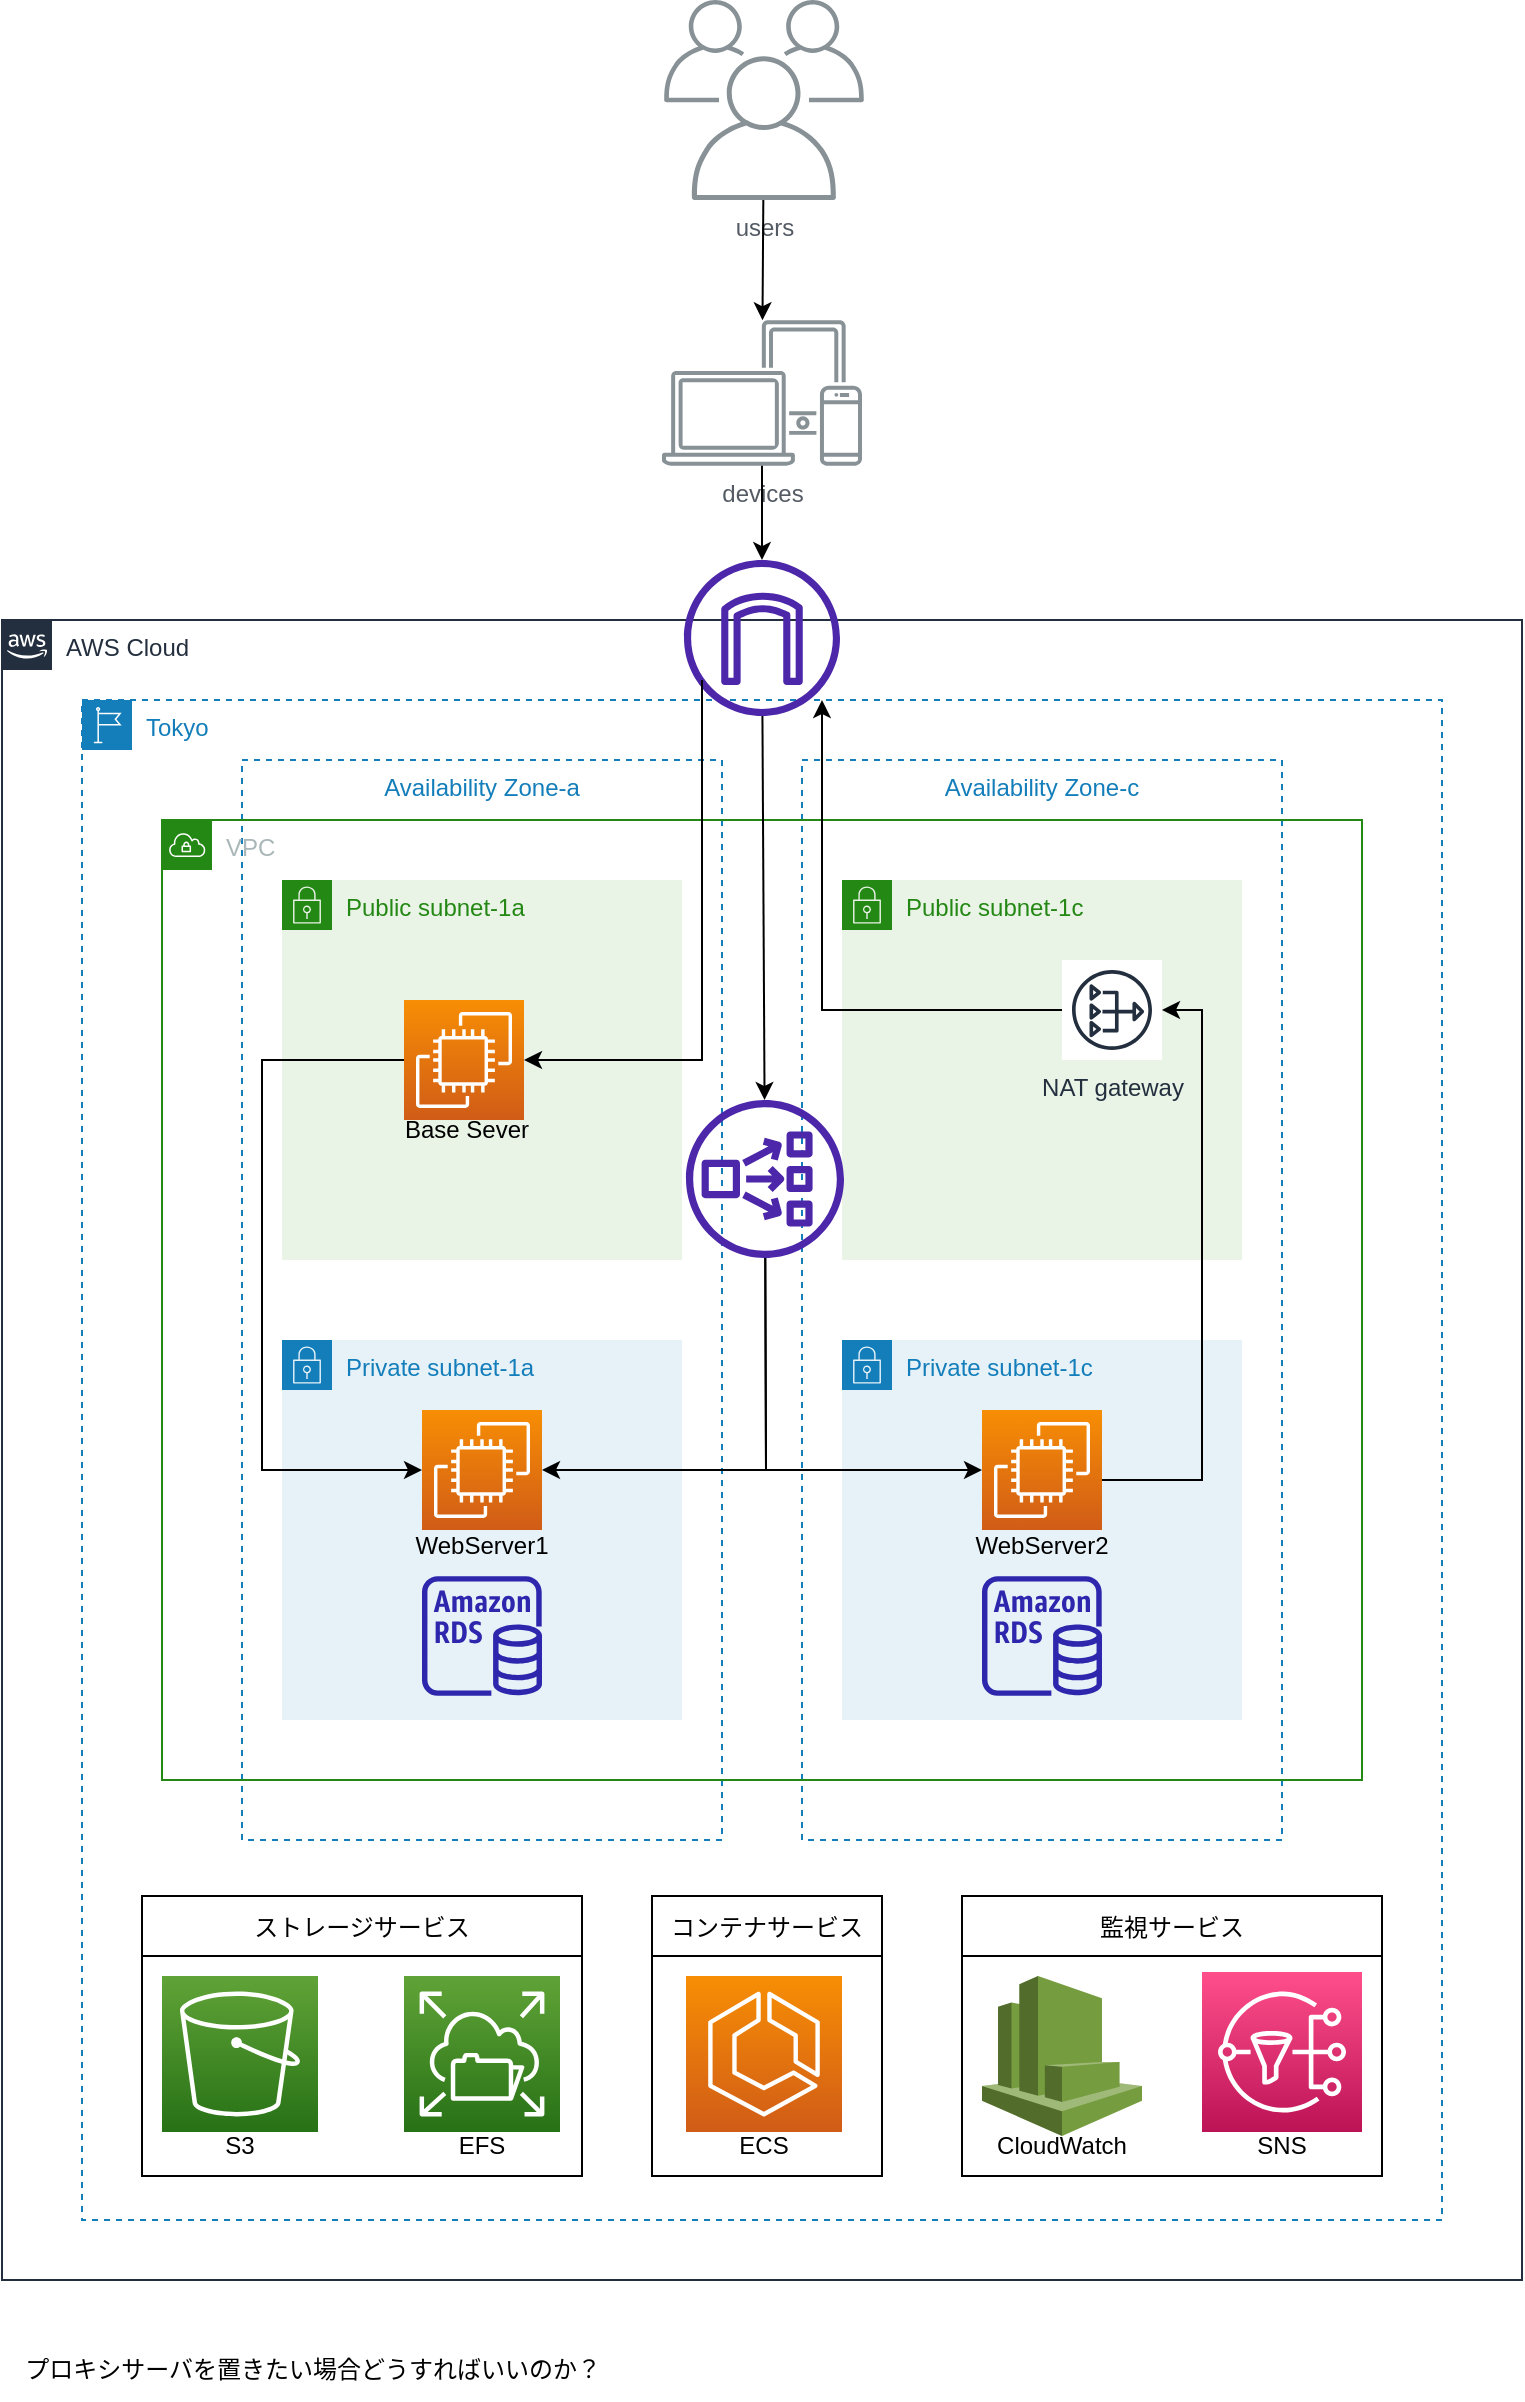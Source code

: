 <mxfile version="20.7.4" type="github">
  <diagram id="Ht1M8jgEwFfnCIfOTk4-" name="Page-1">
    <mxGraphModel dx="690" dy="1626" grid="1" gridSize="10" guides="1" tooltips="1" connect="1" arrows="1" fold="1" page="1" pageScale="1" pageWidth="827" pageHeight="1169" math="0" shadow="0">
      <root>
        <mxCell id="0" />
        <mxCell id="1" parent="0" />
        <mxCell id="wT7R8Gb02gKqp-uB0HgC-1" value="users" style="sketch=0;outlineConnect=0;gradientColor=none;fontColor=#545B64;strokeColor=none;fillColor=#879196;dashed=0;verticalLabelPosition=bottom;verticalAlign=top;align=center;html=1;fontSize=12;fontStyle=0;aspect=fixed;shape=mxgraph.aws4.illustration_users;pointerEvents=1" vertex="1" parent="1">
          <mxGeometry x="371" y="-150" width="100" height="100" as="geometry" />
        </mxCell>
        <mxCell id="wT7R8Gb02gKqp-uB0HgC-2" value="devices" style="sketch=0;outlineConnect=0;gradientColor=none;fontColor=#545B64;strokeColor=none;fillColor=#879196;dashed=0;verticalLabelPosition=bottom;verticalAlign=top;align=center;html=1;fontSize=12;fontStyle=0;aspect=fixed;shape=mxgraph.aws4.illustration_devices;pointerEvents=1" vertex="1" parent="1">
          <mxGeometry x="370" y="10" width="100" height="73" as="geometry" />
        </mxCell>
        <mxCell id="wT7R8Gb02gKqp-uB0HgC-3" value="AWS Cloud" style="points=[[0,0],[0.25,0],[0.5,0],[0.75,0],[1,0],[1,0.25],[1,0.5],[1,0.75],[1,1],[0.75,1],[0.5,1],[0.25,1],[0,1],[0,0.75],[0,0.5],[0,0.25]];outlineConnect=0;gradientColor=none;html=1;whiteSpace=wrap;fontSize=12;fontStyle=0;container=1;pointerEvents=0;collapsible=0;recursiveResize=0;shape=mxgraph.aws4.group;grIcon=mxgraph.aws4.group_aws_cloud_alt;strokeColor=#232F3E;fillColor=none;verticalAlign=top;align=left;spacingLeft=30;fontColor=#232F3E;dashed=0;" vertex="1" parent="1">
          <mxGeometry x="40" y="160" width="760" height="830" as="geometry" />
        </mxCell>
        <mxCell id="wT7R8Gb02gKqp-uB0HgC-4" value="Tokyo" style="points=[[0,0],[0.25,0],[0.5,0],[0.75,0],[1,0],[1,0.25],[1,0.5],[1,0.75],[1,1],[0.75,1],[0.5,1],[0.25,1],[0,1],[0,0.75],[0,0.5],[0,0.25]];outlineConnect=0;gradientColor=none;html=1;whiteSpace=wrap;fontSize=12;fontStyle=0;container=1;pointerEvents=0;collapsible=0;recursiveResize=0;shape=mxgraph.aws4.group;grIcon=mxgraph.aws4.group_region;strokeColor=#147EBA;fillColor=none;verticalAlign=top;align=left;spacingLeft=30;fontColor=#147EBA;dashed=1;" vertex="1" parent="wT7R8Gb02gKqp-uB0HgC-3">
          <mxGeometry x="40" y="40" width="680" height="760" as="geometry" />
        </mxCell>
        <mxCell id="wT7R8Gb02gKqp-uB0HgC-8" value="Availability Zone-c" style="fillColor=none;strokeColor=#147EBA;dashed=1;verticalAlign=top;fontStyle=0;fontColor=#147EBA;" vertex="1" parent="wT7R8Gb02gKqp-uB0HgC-4">
          <mxGeometry x="360" y="30" width="240" height="540" as="geometry" />
        </mxCell>
        <mxCell id="wT7R8Gb02gKqp-uB0HgC-5" value="Availability Zone-a" style="fillColor=none;strokeColor=#147EBA;dashed=1;verticalAlign=top;fontStyle=0;fontColor=#147EBA;" vertex="1" parent="wT7R8Gb02gKqp-uB0HgC-4">
          <mxGeometry x="80" y="30" width="240" height="540" as="geometry" />
        </mxCell>
        <mxCell id="wT7R8Gb02gKqp-uB0HgC-7" value="VPC" style="points=[[0,0],[0.25,0],[0.5,0],[0.75,0],[1,0],[1,0.25],[1,0.5],[1,0.75],[1,1],[0.75,1],[0.5,1],[0.25,1],[0,1],[0,0.75],[0,0.5],[0,0.25]];outlineConnect=0;gradientColor=none;html=1;whiteSpace=wrap;fontSize=12;fontStyle=0;container=1;pointerEvents=0;collapsible=0;recursiveResize=0;shape=mxgraph.aws4.group;grIcon=mxgraph.aws4.group_vpc;strokeColor=#248814;fillColor=none;verticalAlign=top;align=left;spacingLeft=30;fontColor=#AAB7B8;dashed=0;" vertex="1" parent="wT7R8Gb02gKqp-uB0HgC-4">
          <mxGeometry x="40" y="60" width="600" height="480" as="geometry" />
        </mxCell>
        <mxCell id="wT7R8Gb02gKqp-uB0HgC-10" value="Public subnet-1a" style="points=[[0,0],[0.25,0],[0.5,0],[0.75,0],[1,0],[1,0.25],[1,0.5],[1,0.75],[1,1],[0.75,1],[0.5,1],[0.25,1],[0,1],[0,0.75],[0,0.5],[0,0.25]];outlineConnect=0;gradientColor=none;html=1;whiteSpace=wrap;fontSize=12;fontStyle=0;container=1;pointerEvents=0;collapsible=0;recursiveResize=0;shape=mxgraph.aws4.group;grIcon=mxgraph.aws4.group_security_group;grStroke=0;strokeColor=#248814;fillColor=#E9F3E6;verticalAlign=top;align=left;spacingLeft=30;fontColor=#248814;dashed=0;" vertex="1" parent="wT7R8Gb02gKqp-uB0HgC-7">
          <mxGeometry x="60" y="30" width="200" height="190" as="geometry" />
        </mxCell>
        <mxCell id="wT7R8Gb02gKqp-uB0HgC-139" value="Base Sever" style="text;strokeColor=none;align=center;fillColor=none;html=1;verticalAlign=middle;whiteSpace=wrap;rounded=0;" vertex="1" parent="wT7R8Gb02gKqp-uB0HgC-10">
          <mxGeometry x="58" y="110" width="69" height="30" as="geometry" />
        </mxCell>
        <mxCell id="wT7R8Gb02gKqp-uB0HgC-11" value="Public subnet-1c" style="points=[[0,0],[0.25,0],[0.5,0],[0.75,0],[1,0],[1,0.25],[1,0.5],[1,0.75],[1,1],[0.75,1],[0.5,1],[0.25,1],[0,1],[0,0.75],[0,0.5],[0,0.25]];outlineConnect=0;gradientColor=none;html=1;whiteSpace=wrap;fontSize=12;fontStyle=0;container=1;pointerEvents=0;collapsible=0;recursiveResize=0;shape=mxgraph.aws4.group;grIcon=mxgraph.aws4.group_security_group;grStroke=0;strokeColor=#248814;fillColor=#E9F3E6;verticalAlign=top;align=left;spacingLeft=30;fontColor=#248814;dashed=0;" vertex="1" parent="wT7R8Gb02gKqp-uB0HgC-7">
          <mxGeometry x="340" y="30" width="200" height="190" as="geometry" />
        </mxCell>
        <mxCell id="wT7R8Gb02gKqp-uB0HgC-12" value="Private subnet-1c" style="points=[[0,0],[0.25,0],[0.5,0],[0.75,0],[1,0],[1,0.25],[1,0.5],[1,0.75],[1,1],[0.75,1],[0.5,1],[0.25,1],[0,1],[0,0.75],[0,0.5],[0,0.25]];outlineConnect=0;gradientColor=none;html=1;whiteSpace=wrap;fontSize=12;fontStyle=0;container=1;pointerEvents=0;collapsible=0;recursiveResize=0;shape=mxgraph.aws4.group;grIcon=mxgraph.aws4.group_security_group;grStroke=0;strokeColor=#147EBA;fillColor=#E6F2F8;verticalAlign=top;align=left;spacingLeft=30;fontColor=#147EBA;dashed=0;" vertex="1" parent="wT7R8Gb02gKqp-uB0HgC-4">
          <mxGeometry x="380" y="320" width="200" height="190" as="geometry" />
        </mxCell>
        <mxCell id="wT7R8Gb02gKqp-uB0HgC-33" value="" style="sketch=0;points=[[0,0,0],[0.25,0,0],[0.5,0,0],[0.75,0,0],[1,0,0],[0,1,0],[0.25,1,0],[0.5,1,0],[0.75,1,0],[1,1,0],[0,0.25,0],[0,0.5,0],[0,0.75,0],[1,0.25,0],[1,0.5,0],[1,0.75,0]];outlineConnect=0;fontColor=#232F3E;gradientColor=#F78E04;gradientDirection=north;fillColor=#D05C17;strokeColor=#ffffff;dashed=0;verticalLabelPosition=bottom;verticalAlign=top;align=center;html=1;fontSize=12;fontStyle=0;aspect=fixed;shape=mxgraph.aws4.resourceIcon;resIcon=mxgraph.aws4.ec2;" vertex="1" parent="wT7R8Gb02gKqp-uB0HgC-12">
          <mxGeometry x="70" y="35" width="60" height="60" as="geometry" />
        </mxCell>
        <mxCell id="wT7R8Gb02gKqp-uB0HgC-15" value="Private subnet-1a" style="points=[[0,0],[0.25,0],[0.5,0],[0.75,0],[1,0],[1,0.25],[1,0.5],[1,0.75],[1,1],[0.75,1],[0.5,1],[0.25,1],[0,1],[0,0.75],[0,0.5],[0,0.25]];outlineConnect=0;gradientColor=none;html=1;whiteSpace=wrap;fontSize=12;fontStyle=0;container=1;pointerEvents=0;collapsible=0;recursiveResize=0;shape=mxgraph.aws4.group;grIcon=mxgraph.aws4.group_security_group;grStroke=0;strokeColor=#147EBA;fillColor=#E6F2F8;verticalAlign=top;align=left;spacingLeft=30;fontColor=#147EBA;dashed=0;" vertex="1" parent="wT7R8Gb02gKqp-uB0HgC-4">
          <mxGeometry x="100" y="320" width="200" height="190" as="geometry" />
        </mxCell>
        <mxCell id="wT7R8Gb02gKqp-uB0HgC-32" value="" style="sketch=0;outlineConnect=0;fontColor=#232F3E;gradientColor=none;fillColor=#2E27AD;strokeColor=none;dashed=0;verticalLabelPosition=bottom;verticalAlign=top;align=center;html=1;fontSize=12;fontStyle=0;aspect=fixed;pointerEvents=1;shape=mxgraph.aws4.rds_instance;" vertex="1" parent="wT7R8Gb02gKqp-uB0HgC-15">
          <mxGeometry x="70" y="118" width="60" height="60" as="geometry" />
        </mxCell>
        <mxCell id="wT7R8Gb02gKqp-uB0HgC-20" value="" style="sketch=0;points=[[0,0,0],[0.25,0,0],[0.5,0,0],[0.75,0,0],[1,0,0],[0,1,0],[0.25,1,0],[0.5,1,0],[0.75,1,0],[1,1,0],[0,0.25,0],[0,0.5,0],[0,0.75,0],[1,0.25,0],[1,0.5,0],[1,0.75,0]];outlineConnect=0;fontColor=#232F3E;gradientColor=#F78E04;gradientDirection=north;fillColor=#D05C17;strokeColor=#ffffff;dashed=0;verticalLabelPosition=bottom;verticalAlign=top;align=center;html=1;fontSize=12;fontStyle=0;aspect=fixed;shape=mxgraph.aws4.resourceIcon;resIcon=mxgraph.aws4.ec2;" vertex="1" parent="wT7R8Gb02gKqp-uB0HgC-4">
          <mxGeometry x="161" y="150" width="60" height="60" as="geometry" />
        </mxCell>
        <mxCell id="wT7R8Gb02gKqp-uB0HgC-21" value="" style="sketch=0;points=[[0,0,0],[0.25,0,0],[0.5,0,0],[0.75,0,0],[1,0,0],[0,1,0],[0.25,1,0],[0.5,1,0],[0.75,1,0],[1,1,0],[0,0.25,0],[0,0.5,0],[0,0.75,0],[1,0.25,0],[1,0.5,0],[1,0.75,0]];outlineConnect=0;fontColor=#232F3E;gradientColor=#F78E04;gradientDirection=north;fillColor=#D05C17;strokeColor=#ffffff;dashed=0;verticalLabelPosition=bottom;verticalAlign=top;align=center;html=1;fontSize=12;fontStyle=0;aspect=fixed;shape=mxgraph.aws4.resourceIcon;resIcon=mxgraph.aws4.ec2;" vertex="1" parent="wT7R8Gb02gKqp-uB0HgC-4">
          <mxGeometry x="170" y="355" width="60" height="60" as="geometry" />
        </mxCell>
        <mxCell id="wT7R8Gb02gKqp-uB0HgC-24" value="" style="sketch=0;points=[[0,0,0],[0.25,0,0],[0.5,0,0],[0.75,0,0],[1,0,0],[0,1,0],[0.25,1,0],[0.5,1,0],[0.75,1,0],[1,1,0],[0,0.25,0],[0,0.5,0],[0,0.75,0],[1,0.25,0],[1,0.5,0],[1,0.75,0]];outlineConnect=0;fontColor=#232F3E;gradientColor=#60A337;gradientDirection=north;fillColor=#277116;strokeColor=#ffffff;dashed=0;verticalLabelPosition=bottom;verticalAlign=top;align=center;html=1;fontSize=12;fontStyle=0;aspect=fixed;shape=mxgraph.aws4.resourceIcon;resIcon=mxgraph.aws4.s3;" vertex="1" parent="wT7R8Gb02gKqp-uB0HgC-4">
          <mxGeometry x="40" y="638" width="78" height="78" as="geometry" />
        </mxCell>
        <mxCell id="wT7R8Gb02gKqp-uB0HgC-26" value="" style="sketch=0;points=[[0,0,0],[0.25,0,0],[0.5,0,0],[0.75,0,0],[1,0,0],[0,1,0],[0.25,1,0],[0.5,1,0],[0.75,1,0],[1,1,0],[0,0.25,0],[0,0.5,0],[0,0.75,0],[1,0.25,0],[1,0.5,0],[1,0.75,0]];outlineConnect=0;fontColor=#232F3E;gradientColor=#60A337;gradientDirection=north;fillColor=#277116;strokeColor=#ffffff;dashed=0;verticalLabelPosition=bottom;verticalAlign=top;align=center;html=1;fontSize=12;fontStyle=0;aspect=fixed;shape=mxgraph.aws4.resourceIcon;resIcon=mxgraph.aws4.elastic_file_system;" vertex="1" parent="wT7R8Gb02gKqp-uB0HgC-4">
          <mxGeometry x="161" y="638" width="78" height="78" as="geometry" />
        </mxCell>
        <mxCell id="wT7R8Gb02gKqp-uB0HgC-29" value="NAT gateway" style="sketch=0;outlineConnect=0;fontColor=#232F3E;gradientColor=none;strokeColor=#232F3E;fillColor=#ffffff;dashed=0;verticalLabelPosition=bottom;verticalAlign=top;align=center;html=1;fontSize=12;fontStyle=0;aspect=fixed;shape=mxgraph.aws4.resourceIcon;resIcon=mxgraph.aws4.nat_gateway;" vertex="1" parent="wT7R8Gb02gKqp-uB0HgC-4">
          <mxGeometry x="490" y="130" width="50" height="50" as="geometry" />
        </mxCell>
        <mxCell id="wT7R8Gb02gKqp-uB0HgC-31" value="" style="sketch=0;points=[[0,0,0],[0.25,0,0],[0.5,0,0],[0.75,0,0],[1,0,0],[0,1,0],[0.25,1,0],[0.5,1,0],[0.75,1,0],[1,1,0],[0,0.25,0],[0,0.5,0],[0,0.75,0],[1,0.25,0],[1,0.5,0],[1,0.75,0]];outlineConnect=0;fontColor=#232F3E;gradientColor=#F78E04;gradientDirection=north;fillColor=#D05C17;strokeColor=#ffffff;dashed=0;verticalLabelPosition=bottom;verticalAlign=top;align=center;html=1;fontSize=12;fontStyle=0;aspect=fixed;shape=mxgraph.aws4.resourceIcon;resIcon=mxgraph.aws4.ecs;" vertex="1" parent="wT7R8Gb02gKqp-uB0HgC-4">
          <mxGeometry x="302" y="638" width="78" height="78" as="geometry" />
        </mxCell>
        <mxCell id="wT7R8Gb02gKqp-uB0HgC-23" value="" style="sketch=0;outlineConnect=0;fontColor=#232F3E;gradientColor=none;fillColor=#2E27AD;strokeColor=none;dashed=0;verticalLabelPosition=bottom;verticalAlign=top;align=center;html=1;fontSize=12;fontStyle=0;aspect=fixed;pointerEvents=1;shape=mxgraph.aws4.rds_instance;" vertex="1" parent="wT7R8Gb02gKqp-uB0HgC-4">
          <mxGeometry x="450" y="438" width="60" height="60" as="geometry" />
        </mxCell>
        <mxCell id="wT7R8Gb02gKqp-uB0HgC-73" value="ストレージサービス" style="shape=table;startSize=30;container=1;collapsible=0;childLayout=tableLayout;" vertex="1" parent="wT7R8Gb02gKqp-uB0HgC-4">
          <mxGeometry x="30" y="598" width="220" height="140" as="geometry" />
        </mxCell>
        <mxCell id="wT7R8Gb02gKqp-uB0HgC-74" value="" style="shape=tableRow;horizontal=0;startSize=0;swimlaneHead=0;swimlaneBody=0;top=0;left=0;bottom=0;right=0;collapsible=0;dropTarget=0;fillColor=none;points=[[0,0.5],[1,0.5]];portConstraint=eastwest;" vertex="1" parent="wT7R8Gb02gKqp-uB0HgC-73">
          <mxGeometry y="30" width="220" height="110" as="geometry" />
        </mxCell>
        <mxCell id="wT7R8Gb02gKqp-uB0HgC-75" value="" style="shape=partialRectangle;html=1;whiteSpace=wrap;connectable=0;overflow=hidden;fillColor=none;top=0;left=0;bottom=0;right=0;pointerEvents=1;" vertex="1" parent="wT7R8Gb02gKqp-uB0HgC-74">
          <mxGeometry width="220" height="110" as="geometry">
            <mxRectangle width="220" height="110" as="alternateBounds" />
          </mxGeometry>
        </mxCell>
        <mxCell id="wT7R8Gb02gKqp-uB0HgC-76" value="S3" style="text;strokeColor=none;align=center;fillColor=none;html=1;verticalAlign=middle;whiteSpace=wrap;rounded=0;" vertex="1" parent="wT7R8Gb02gKqp-uB0HgC-4">
          <mxGeometry x="49" y="708" width="60" height="30" as="geometry" />
        </mxCell>
        <mxCell id="wT7R8Gb02gKqp-uB0HgC-77" value="EFS" style="text;strokeColor=none;align=center;fillColor=none;html=1;verticalAlign=middle;whiteSpace=wrap;rounded=0;" vertex="1" parent="wT7R8Gb02gKqp-uB0HgC-4">
          <mxGeometry x="170" y="708" width="60" height="30" as="geometry" />
        </mxCell>
        <mxCell id="wT7R8Gb02gKqp-uB0HgC-83" value="" style="outlineConnect=0;dashed=0;verticalLabelPosition=bottom;verticalAlign=top;align=center;html=1;shape=mxgraph.aws3.cloudwatch;fillColor=#759C3E;gradientColor=none;" vertex="1" parent="wT7R8Gb02gKqp-uB0HgC-4">
          <mxGeometry x="450" y="638" width="80" height="80" as="geometry" />
        </mxCell>
        <mxCell id="wT7R8Gb02gKqp-uB0HgC-84" value="" style="sketch=0;points=[[0,0,0],[0.25,0,0],[0.5,0,0],[0.75,0,0],[1,0,0],[0,1,0],[0.25,1,0],[0.5,1,0],[0.75,1,0],[1,1,0],[0,0.25,0],[0,0.5,0],[0,0.75,0],[1,0.25,0],[1,0.5,0],[1,0.75,0]];outlineConnect=0;fontColor=#232F3E;gradientColor=#FF4F8B;gradientDirection=north;fillColor=#BC1356;strokeColor=#ffffff;dashed=0;verticalLabelPosition=bottom;verticalAlign=top;align=center;html=1;fontSize=12;fontStyle=0;aspect=fixed;shape=mxgraph.aws4.resourceIcon;resIcon=mxgraph.aws4.sns;" vertex="1" parent="wT7R8Gb02gKqp-uB0HgC-4">
          <mxGeometry x="560" y="636" width="80" height="80" as="geometry" />
        </mxCell>
        <mxCell id="wT7R8Gb02gKqp-uB0HgC-85" value="監視サービス" style="shape=table;startSize=30;container=1;collapsible=0;childLayout=tableLayout;" vertex="1" parent="wT7R8Gb02gKqp-uB0HgC-4">
          <mxGeometry x="440" y="598" width="210" height="140" as="geometry" />
        </mxCell>
        <mxCell id="wT7R8Gb02gKqp-uB0HgC-86" value="" style="shape=tableRow;horizontal=0;startSize=0;swimlaneHead=0;swimlaneBody=0;top=0;left=0;bottom=0;right=0;collapsible=0;dropTarget=0;fillColor=none;points=[[0,0.5],[1,0.5]];portConstraint=eastwest;" vertex="1" parent="wT7R8Gb02gKqp-uB0HgC-85">
          <mxGeometry y="30" width="210" height="110" as="geometry" />
        </mxCell>
        <mxCell id="wT7R8Gb02gKqp-uB0HgC-87" value="" style="shape=partialRectangle;html=1;whiteSpace=wrap;connectable=0;overflow=hidden;fillColor=none;top=0;left=0;bottom=0;right=0;pointerEvents=1;" vertex="1" parent="wT7R8Gb02gKqp-uB0HgC-86">
          <mxGeometry width="210" height="110" as="geometry">
            <mxRectangle width="210" height="110" as="alternateBounds" />
          </mxGeometry>
        </mxCell>
        <mxCell id="wT7R8Gb02gKqp-uB0HgC-88" value="" style="edgeStyle=none;orthogonalLoop=1;jettySize=auto;html=1;rounded=0;exitX=1;exitY=0.5;exitDx=0;exitDy=0;exitPerimeter=0;startArrow=classic;startFill=1;endArrow=none;endFill=0;" edge="1" parent="wT7R8Gb02gKqp-uB0HgC-4" source="wT7R8Gb02gKqp-uB0HgC-21" target="wT7R8Gb02gKqp-uB0HgC-34">
          <mxGeometry width="80" relative="1" as="geometry">
            <mxPoint x="230" y="340" as="sourcePoint" />
            <mxPoint x="320" y="340" as="targetPoint" />
            <Array as="points">
              <mxPoint x="342" y="385" />
            </Array>
          </mxGeometry>
        </mxCell>
        <mxCell id="wT7R8Gb02gKqp-uB0HgC-89" value="" style="edgeStyle=none;orthogonalLoop=1;jettySize=auto;html=1;rounded=0;startArrow=classic;startFill=1;endArrow=none;endFill=0;exitX=0;exitY=0.5;exitDx=0;exitDy=0;exitPerimeter=0;" edge="1" parent="wT7R8Gb02gKqp-uB0HgC-4" source="wT7R8Gb02gKqp-uB0HgC-33" target="wT7R8Gb02gKqp-uB0HgC-34">
          <mxGeometry width="80" relative="1" as="geometry">
            <mxPoint x="230" y="340" as="sourcePoint" />
            <mxPoint x="310" y="340" as="targetPoint" />
            <Array as="points">
              <mxPoint x="342" y="385" />
            </Array>
          </mxGeometry>
        </mxCell>
        <mxCell id="wT7R8Gb02gKqp-uB0HgC-90" value="CloudWatch" style="text;strokeColor=none;align=center;fillColor=none;html=1;verticalAlign=middle;whiteSpace=wrap;rounded=0;" vertex="1" parent="wT7R8Gb02gKqp-uB0HgC-4">
          <mxGeometry x="460" y="708" width="60" height="30" as="geometry" />
        </mxCell>
        <mxCell id="wT7R8Gb02gKqp-uB0HgC-92" value="SNS" style="text;strokeColor=none;align=center;fillColor=none;html=1;verticalAlign=middle;whiteSpace=wrap;rounded=0;" vertex="1" parent="wT7R8Gb02gKqp-uB0HgC-4">
          <mxGeometry x="570" y="708" width="60" height="30" as="geometry" />
        </mxCell>
        <mxCell id="wT7R8Gb02gKqp-uB0HgC-34" value="" style="sketch=0;outlineConnect=0;fontColor=#232F3E;gradientColor=none;fillColor=#4D27AA;strokeColor=none;dashed=0;verticalLabelPosition=bottom;verticalAlign=top;align=center;html=1;fontSize=12;fontStyle=0;aspect=fixed;pointerEvents=1;shape=mxgraph.aws4.network_load_balancer;" vertex="1" parent="wT7R8Gb02gKqp-uB0HgC-4">
          <mxGeometry x="302" y="200" width="79" height="79" as="geometry" />
        </mxCell>
        <mxCell id="wT7R8Gb02gKqp-uB0HgC-97" value="" style="edgeStyle=none;orthogonalLoop=1;jettySize=auto;html=1;rounded=0;startArrow=classic;startFill=1;endArrow=none;endFill=0;entryX=1;entryY=0.5;entryDx=0;entryDy=0;entryPerimeter=0;exitX=1;exitY=0.4;exitDx=0;exitDy=0;exitPerimeter=0;" edge="1" parent="wT7R8Gb02gKqp-uB0HgC-4">
          <mxGeometry width="80" relative="1" as="geometry">
            <mxPoint x="540" y="155" as="sourcePoint" />
            <mxPoint x="510" y="390" as="targetPoint" />
            <Array as="points">
              <mxPoint x="560" y="155" />
              <mxPoint x="560" y="390" />
            </Array>
          </mxGeometry>
        </mxCell>
        <mxCell id="wT7R8Gb02gKqp-uB0HgC-98" value="" style="edgeStyle=none;orthogonalLoop=1;jettySize=auto;html=1;rounded=0;startArrow=classic;startFill=1;endArrow=none;endFill=0;" edge="1" parent="wT7R8Gb02gKqp-uB0HgC-4" source="wT7R8Gb02gKqp-uB0HgC-4" target="wT7R8Gb02gKqp-uB0HgC-29">
          <mxGeometry x="0.155" y="-21" width="80" relative="1" as="geometry">
            <mxPoint x="380" y="40" as="sourcePoint" />
            <mxPoint x="420" y="230" as="targetPoint" />
            <Array as="points">
              <mxPoint x="370" />
              <mxPoint x="370" y="50" />
              <mxPoint x="370" y="155" />
            </Array>
            <mxPoint x="-21" y="-16" as="offset" />
          </mxGeometry>
        </mxCell>
        <mxCell id="wT7R8Gb02gKqp-uB0HgC-99" value="" style="edgeStyle=none;orthogonalLoop=1;jettySize=auto;html=1;rounded=0;startArrow=classic;startFill=1;endArrow=none;endFill=0;exitX=0;exitY=0.5;exitDx=0;exitDy=0;exitPerimeter=0;entryX=0;entryY=0.5;entryDx=0;entryDy=0;entryPerimeter=0;" edge="1" parent="wT7R8Gb02gKqp-uB0HgC-4" source="wT7R8Gb02gKqp-uB0HgC-21" target="wT7R8Gb02gKqp-uB0HgC-20">
          <mxGeometry width="80" relative="1" as="geometry">
            <mxPoint x="340" y="230" as="sourcePoint" />
            <mxPoint x="420" y="230" as="targetPoint" />
            <Array as="points">
              <mxPoint x="90" y="385" />
              <mxPoint x="90" y="180" />
            </Array>
          </mxGeometry>
        </mxCell>
        <mxCell id="wT7R8Gb02gKqp-uB0HgC-100" value="WebServer1" style="text;strokeColor=none;align=center;fillColor=none;html=1;verticalAlign=middle;whiteSpace=wrap;rounded=0;" vertex="1" parent="wT7R8Gb02gKqp-uB0HgC-4">
          <mxGeometry x="170" y="408" width="60" height="30" as="geometry" />
        </mxCell>
        <mxCell id="wT7R8Gb02gKqp-uB0HgC-101" value="WebServer2" style="text;strokeColor=none;align=center;fillColor=none;html=1;verticalAlign=middle;whiteSpace=wrap;rounded=0;" vertex="1" parent="wT7R8Gb02gKqp-uB0HgC-4">
          <mxGeometry x="450" y="408" width="60" height="30" as="geometry" />
        </mxCell>
        <mxCell id="wT7R8Gb02gKqp-uB0HgC-18" value="" style="edgeStyle=none;orthogonalLoop=1;jettySize=auto;html=1;rounded=0;" edge="1" parent="1" source="wT7R8Gb02gKqp-uB0HgC-1" target="wT7R8Gb02gKqp-uB0HgC-2">
          <mxGeometry width="80" relative="1" as="geometry">
            <mxPoint x="463" y="-20" as="sourcePoint" />
            <mxPoint x="410" y="40" as="targetPoint" />
            <Array as="points" />
          </mxGeometry>
        </mxCell>
        <mxCell id="wT7R8Gb02gKqp-uB0HgC-19" value="" style="edgeStyle=none;orthogonalLoop=1;jettySize=auto;html=1;rounded=0;" edge="1" parent="1" source="wT7R8Gb02gKqp-uB0HgC-2" target="wT7R8Gb02gKqp-uB0HgC-36">
          <mxGeometry width="80" relative="1" as="geometry">
            <mxPoint x="410" y="130" as="sourcePoint" />
            <mxPoint x="420" y="140" as="targetPoint" />
            <Array as="points" />
          </mxGeometry>
        </mxCell>
        <mxCell id="wT7R8Gb02gKqp-uB0HgC-36" value="" style="sketch=0;outlineConnect=0;fontColor=#232F3E;gradientColor=none;fillColor=#4D27AA;strokeColor=none;dashed=0;verticalLabelPosition=bottom;verticalAlign=top;align=center;html=1;fontSize=12;fontStyle=0;aspect=fixed;pointerEvents=1;shape=mxgraph.aws4.internet_gateway;" vertex="1" parent="1">
          <mxGeometry x="381" y="130" width="78" height="78" as="geometry" />
        </mxCell>
        <mxCell id="wT7R8Gb02gKqp-uB0HgC-35" value="" style="edgeStyle=none;orthogonalLoop=1;jettySize=auto;html=1;rounded=0;" edge="1" parent="1" source="wT7R8Gb02gKqp-uB0HgC-36" target="wT7R8Gb02gKqp-uB0HgC-34">
          <mxGeometry width="80" relative="1" as="geometry">
            <mxPoint x="414.857" y="200" as="sourcePoint" />
            <mxPoint x="490" y="510" as="targetPoint" />
            <Array as="points" />
          </mxGeometry>
        </mxCell>
        <mxCell id="wT7R8Gb02gKqp-uB0HgC-78" value="コンテナサービス" style="shape=table;startSize=30;container=1;collapsible=0;childLayout=tableLayout;" vertex="1" parent="1">
          <mxGeometry x="365" y="798" width="115" height="140" as="geometry" />
        </mxCell>
        <mxCell id="wT7R8Gb02gKqp-uB0HgC-79" value="" style="shape=tableRow;horizontal=0;startSize=0;swimlaneHead=0;swimlaneBody=0;top=0;left=0;bottom=0;right=0;collapsible=0;dropTarget=0;fillColor=none;points=[[0,0.5],[1,0.5]];portConstraint=eastwest;" vertex="1" parent="wT7R8Gb02gKqp-uB0HgC-78">
          <mxGeometry y="30" width="115" height="110" as="geometry" />
        </mxCell>
        <mxCell id="wT7R8Gb02gKqp-uB0HgC-80" value="" style="shape=partialRectangle;html=1;whiteSpace=wrap;connectable=0;overflow=hidden;fillColor=none;top=0;left=0;bottom=0;right=0;pointerEvents=1;" vertex="1" parent="wT7R8Gb02gKqp-uB0HgC-79">
          <mxGeometry width="115" height="110" as="geometry">
            <mxRectangle width="115" height="110" as="alternateBounds" />
          </mxGeometry>
        </mxCell>
        <mxCell id="wT7R8Gb02gKqp-uB0HgC-82" value="ECS" style="text;strokeColor=none;align=center;fillColor=none;html=1;verticalAlign=middle;whiteSpace=wrap;rounded=0;" vertex="1" parent="1">
          <mxGeometry x="391" y="908" width="60" height="30" as="geometry" />
        </mxCell>
        <mxCell id="wT7R8Gb02gKqp-uB0HgC-93" value="プロキシサーバを置きたい場合どうすればいいのか？" style="text;html=1;align=center;verticalAlign=middle;resizable=0;points=[];autosize=1;strokeColor=none;fillColor=none;" vertex="1" parent="1">
          <mxGeometry x="40" y="1020" width="310" height="30" as="geometry" />
        </mxCell>
        <mxCell id="wT7R8Gb02gKqp-uB0HgC-140" value="" style="edgeStyle=none;orthogonalLoop=1;jettySize=auto;html=1;rounded=0;startArrow=classic;startFill=1;endArrow=none;endFill=0;exitX=1;exitY=0.5;exitDx=0;exitDy=0;exitPerimeter=0;" edge="1" parent="1" source="wT7R8Gb02gKqp-uB0HgC-20">
          <mxGeometry width="80" relative="1" as="geometry">
            <mxPoint x="420" y="580" as="sourcePoint" />
            <mxPoint x="390" y="190" as="targetPoint" />
            <Array as="points">
              <mxPoint x="390" y="380" />
            </Array>
          </mxGeometry>
        </mxCell>
      </root>
    </mxGraphModel>
  </diagram>
</mxfile>
